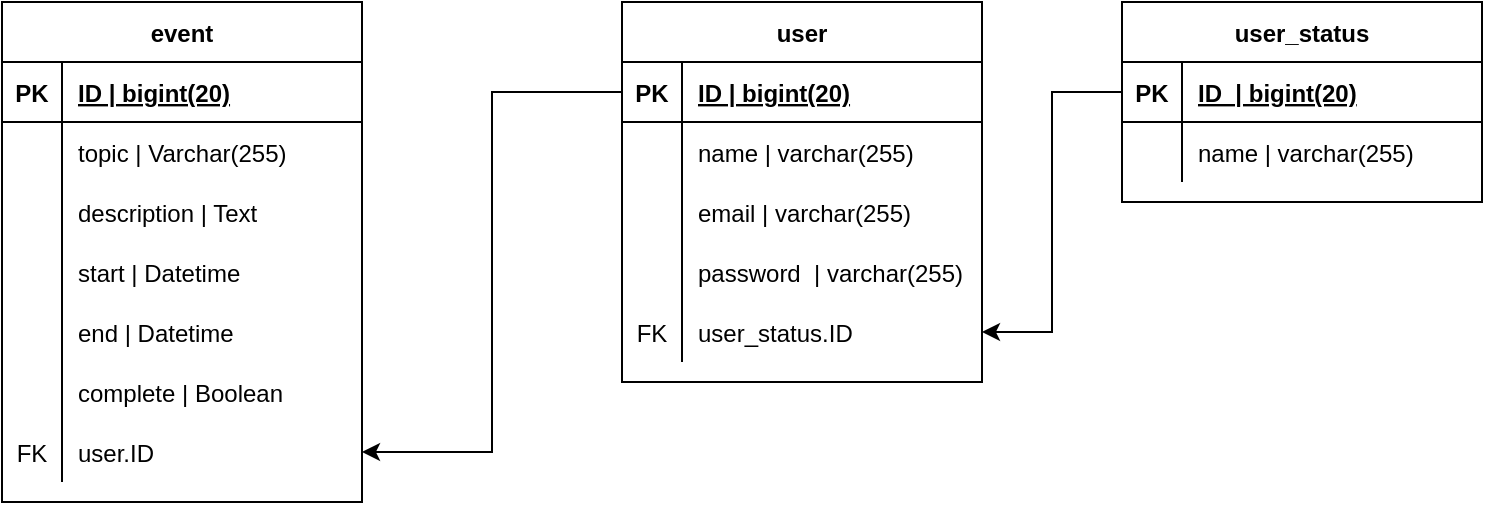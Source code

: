 <mxfile version="15.8.7" type="github">
  <diagram id="KRZktp8JnDGQaJSv5hN2" name="Page-1">
    <mxGraphModel dx="828" dy="483" grid="1" gridSize="10" guides="1" tooltips="1" connect="1" arrows="1" fold="1" page="1" pageScale="1" pageWidth="1654" pageHeight="1169" math="0" shadow="0">
      <root>
        <mxCell id="0" />
        <mxCell id="1" parent="0" />
        <mxCell id="GNFeMY1xJ4hEpTwlUvuc-1" value="event" style="shape=table;startSize=30;container=1;collapsible=1;childLayout=tableLayout;fixedRows=1;rowLines=0;fontStyle=1;align=center;resizeLast=1;" parent="1" vertex="1">
          <mxGeometry x="440" y="100" width="180" height="250" as="geometry" />
        </mxCell>
        <mxCell id="GNFeMY1xJ4hEpTwlUvuc-2" value="" style="shape=partialRectangle;collapsible=0;dropTarget=0;pointerEvents=0;fillColor=none;top=0;left=0;bottom=1;right=0;points=[[0,0.5],[1,0.5]];portConstraint=eastwest;" parent="GNFeMY1xJ4hEpTwlUvuc-1" vertex="1">
          <mxGeometry y="30" width="180" height="30" as="geometry" />
        </mxCell>
        <mxCell id="GNFeMY1xJ4hEpTwlUvuc-3" value="PK" style="shape=partialRectangle;connectable=0;fillColor=none;top=0;left=0;bottom=0;right=0;fontStyle=1;overflow=hidden;" parent="GNFeMY1xJ4hEpTwlUvuc-2" vertex="1">
          <mxGeometry width="30" height="30" as="geometry">
            <mxRectangle width="30" height="30" as="alternateBounds" />
          </mxGeometry>
        </mxCell>
        <mxCell id="GNFeMY1xJ4hEpTwlUvuc-4" value="ID | bigint(20)" style="shape=partialRectangle;connectable=0;fillColor=none;top=0;left=0;bottom=0;right=0;align=left;spacingLeft=6;fontStyle=5;overflow=hidden;" parent="GNFeMY1xJ4hEpTwlUvuc-2" vertex="1">
          <mxGeometry x="30" width="150" height="30" as="geometry">
            <mxRectangle width="150" height="30" as="alternateBounds" />
          </mxGeometry>
        </mxCell>
        <mxCell id="GNFeMY1xJ4hEpTwlUvuc-8" value="" style="shape=partialRectangle;collapsible=0;dropTarget=0;pointerEvents=0;fillColor=none;top=0;left=0;bottom=0;right=0;points=[[0,0.5],[1,0.5]];portConstraint=eastwest;" parent="GNFeMY1xJ4hEpTwlUvuc-1" vertex="1">
          <mxGeometry y="60" width="180" height="30" as="geometry" />
        </mxCell>
        <mxCell id="GNFeMY1xJ4hEpTwlUvuc-9" value="" style="shape=partialRectangle;connectable=0;fillColor=none;top=0;left=0;bottom=0;right=0;editable=1;overflow=hidden;" parent="GNFeMY1xJ4hEpTwlUvuc-8" vertex="1">
          <mxGeometry width="30" height="30" as="geometry">
            <mxRectangle width="30" height="30" as="alternateBounds" />
          </mxGeometry>
        </mxCell>
        <mxCell id="GNFeMY1xJ4hEpTwlUvuc-10" value="topic | Varchar(255)" style="shape=partialRectangle;connectable=0;fillColor=none;top=0;left=0;bottom=0;right=0;align=left;spacingLeft=6;overflow=hidden;" parent="GNFeMY1xJ4hEpTwlUvuc-8" vertex="1">
          <mxGeometry x="30" width="150" height="30" as="geometry">
            <mxRectangle width="150" height="30" as="alternateBounds" />
          </mxGeometry>
        </mxCell>
        <mxCell id="68Wq_IcycO9t452cmRCK-23" value="" style="shape=partialRectangle;collapsible=0;dropTarget=0;pointerEvents=0;fillColor=none;top=0;left=0;bottom=0;right=0;points=[[0,0.5],[1,0.5]];portConstraint=eastwest;" parent="GNFeMY1xJ4hEpTwlUvuc-1" vertex="1">
          <mxGeometry y="90" width="180" height="30" as="geometry" />
        </mxCell>
        <mxCell id="68Wq_IcycO9t452cmRCK-24" value="" style="shape=partialRectangle;connectable=0;fillColor=none;top=0;left=0;bottom=0;right=0;editable=1;overflow=hidden;" parent="68Wq_IcycO9t452cmRCK-23" vertex="1">
          <mxGeometry width="30" height="30" as="geometry">
            <mxRectangle width="30" height="30" as="alternateBounds" />
          </mxGeometry>
        </mxCell>
        <mxCell id="68Wq_IcycO9t452cmRCK-25" value="description | Text" style="shape=partialRectangle;connectable=0;fillColor=none;top=0;left=0;bottom=0;right=0;align=left;spacingLeft=6;overflow=hidden;" parent="68Wq_IcycO9t452cmRCK-23" vertex="1">
          <mxGeometry x="30" width="150" height="30" as="geometry">
            <mxRectangle width="150" height="30" as="alternateBounds" />
          </mxGeometry>
        </mxCell>
        <mxCell id="GNFeMY1xJ4hEpTwlUvuc-11" value="" style="shape=partialRectangle;collapsible=0;dropTarget=0;pointerEvents=0;fillColor=none;top=0;left=0;bottom=0;right=0;points=[[0,0.5],[1,0.5]];portConstraint=eastwest;" parent="GNFeMY1xJ4hEpTwlUvuc-1" vertex="1">
          <mxGeometry y="120" width="180" height="30" as="geometry" />
        </mxCell>
        <mxCell id="GNFeMY1xJ4hEpTwlUvuc-12" value="" style="shape=partialRectangle;connectable=0;fillColor=none;top=0;left=0;bottom=0;right=0;editable=1;overflow=hidden;" parent="GNFeMY1xJ4hEpTwlUvuc-11" vertex="1">
          <mxGeometry width="30" height="30" as="geometry">
            <mxRectangle width="30" height="30" as="alternateBounds" />
          </mxGeometry>
        </mxCell>
        <mxCell id="GNFeMY1xJ4hEpTwlUvuc-13" value="start | Datetime" style="shape=partialRectangle;connectable=0;fillColor=none;top=0;left=0;bottom=0;right=0;align=left;spacingLeft=6;overflow=hidden;" parent="GNFeMY1xJ4hEpTwlUvuc-11" vertex="1">
          <mxGeometry x="30" width="150" height="30" as="geometry">
            <mxRectangle width="150" height="30" as="alternateBounds" />
          </mxGeometry>
        </mxCell>
        <mxCell id="GNFeMY1xJ4hEpTwlUvuc-14" value="" style="shape=partialRectangle;collapsible=0;dropTarget=0;pointerEvents=0;fillColor=none;top=0;left=0;bottom=0;right=0;points=[[0,0.5],[1,0.5]];portConstraint=eastwest;" parent="GNFeMY1xJ4hEpTwlUvuc-1" vertex="1">
          <mxGeometry y="150" width="180" height="30" as="geometry" />
        </mxCell>
        <mxCell id="GNFeMY1xJ4hEpTwlUvuc-15" value="" style="shape=partialRectangle;connectable=0;fillColor=none;top=0;left=0;bottom=0;right=0;editable=1;overflow=hidden;" parent="GNFeMY1xJ4hEpTwlUvuc-14" vertex="1">
          <mxGeometry width="30" height="30" as="geometry">
            <mxRectangle width="30" height="30" as="alternateBounds" />
          </mxGeometry>
        </mxCell>
        <mxCell id="GNFeMY1xJ4hEpTwlUvuc-16" value="end | Datetime" style="shape=partialRectangle;connectable=0;fillColor=none;top=0;left=0;bottom=0;right=0;align=left;spacingLeft=6;overflow=hidden;" parent="GNFeMY1xJ4hEpTwlUvuc-14" vertex="1">
          <mxGeometry x="30" width="150" height="30" as="geometry">
            <mxRectangle width="150" height="30" as="alternateBounds" />
          </mxGeometry>
        </mxCell>
        <mxCell id="GNFeMY1xJ4hEpTwlUvuc-20" value="" style="shape=partialRectangle;collapsible=0;dropTarget=0;pointerEvents=0;fillColor=none;top=0;left=0;bottom=0;right=0;points=[[0,0.5],[1,0.5]];portConstraint=eastwest;" parent="GNFeMY1xJ4hEpTwlUvuc-1" vertex="1">
          <mxGeometry y="180" width="180" height="30" as="geometry" />
        </mxCell>
        <mxCell id="GNFeMY1xJ4hEpTwlUvuc-21" value="" style="shape=partialRectangle;connectable=0;fillColor=none;top=0;left=0;bottom=0;right=0;editable=1;overflow=hidden;" parent="GNFeMY1xJ4hEpTwlUvuc-20" vertex="1">
          <mxGeometry width="30" height="30" as="geometry">
            <mxRectangle width="30" height="30" as="alternateBounds" />
          </mxGeometry>
        </mxCell>
        <mxCell id="GNFeMY1xJ4hEpTwlUvuc-22" value="complete | Boolean" style="shape=partialRectangle;connectable=0;fillColor=none;top=0;left=0;bottom=0;right=0;align=left;spacingLeft=6;overflow=hidden;" parent="GNFeMY1xJ4hEpTwlUvuc-20" vertex="1">
          <mxGeometry x="30" width="150" height="30" as="geometry">
            <mxRectangle width="150" height="30" as="alternateBounds" />
          </mxGeometry>
        </mxCell>
        <mxCell id="GNFeMY1xJ4hEpTwlUvuc-23" value="" style="shape=partialRectangle;collapsible=0;dropTarget=0;pointerEvents=0;fillColor=none;top=0;left=0;bottom=0;right=0;points=[[0,0.5],[1,0.5]];portConstraint=eastwest;" parent="GNFeMY1xJ4hEpTwlUvuc-1" vertex="1">
          <mxGeometry y="210" width="180" height="30" as="geometry" />
        </mxCell>
        <mxCell id="GNFeMY1xJ4hEpTwlUvuc-24" value="FK" style="shape=partialRectangle;connectable=0;fillColor=none;top=0;left=0;bottom=0;right=0;editable=1;overflow=hidden;" parent="GNFeMY1xJ4hEpTwlUvuc-23" vertex="1">
          <mxGeometry width="30" height="30" as="geometry">
            <mxRectangle width="30" height="30" as="alternateBounds" />
          </mxGeometry>
        </mxCell>
        <mxCell id="GNFeMY1xJ4hEpTwlUvuc-25" value="user.ID" style="shape=partialRectangle;connectable=0;fillColor=none;top=0;left=0;bottom=0;right=0;align=left;spacingLeft=6;overflow=hidden;" parent="GNFeMY1xJ4hEpTwlUvuc-23" vertex="1">
          <mxGeometry x="30" width="150" height="30" as="geometry">
            <mxRectangle width="150" height="30" as="alternateBounds" />
          </mxGeometry>
        </mxCell>
        <mxCell id="GNFeMY1xJ4hEpTwlUvuc-26" value="user" style="shape=table;startSize=30;container=1;collapsible=1;childLayout=tableLayout;fixedRows=1;rowLines=0;fontStyle=1;align=center;resizeLast=1;" parent="1" vertex="1">
          <mxGeometry x="750" y="100" width="180" height="190" as="geometry" />
        </mxCell>
        <mxCell id="GNFeMY1xJ4hEpTwlUvuc-27" value="" style="shape=partialRectangle;collapsible=0;dropTarget=0;pointerEvents=0;fillColor=none;top=0;left=0;bottom=1;right=0;points=[[0,0.5],[1,0.5]];portConstraint=eastwest;" parent="GNFeMY1xJ4hEpTwlUvuc-26" vertex="1">
          <mxGeometry y="30" width="180" height="30" as="geometry" />
        </mxCell>
        <mxCell id="GNFeMY1xJ4hEpTwlUvuc-28" value="PK" style="shape=partialRectangle;connectable=0;fillColor=none;top=0;left=0;bottom=0;right=0;fontStyle=1;overflow=hidden;" parent="GNFeMY1xJ4hEpTwlUvuc-27" vertex="1">
          <mxGeometry width="30" height="30" as="geometry">
            <mxRectangle width="30" height="30" as="alternateBounds" />
          </mxGeometry>
        </mxCell>
        <mxCell id="GNFeMY1xJ4hEpTwlUvuc-29" value="ID | bigint(20)" style="shape=partialRectangle;connectable=0;fillColor=none;top=0;left=0;bottom=0;right=0;align=left;spacingLeft=6;fontStyle=5;overflow=hidden;" parent="GNFeMY1xJ4hEpTwlUvuc-27" vertex="1">
          <mxGeometry x="30" width="150" height="30" as="geometry">
            <mxRectangle width="150" height="30" as="alternateBounds" />
          </mxGeometry>
        </mxCell>
        <mxCell id="GNFeMY1xJ4hEpTwlUvuc-30" value="" style="shape=partialRectangle;collapsible=0;dropTarget=0;pointerEvents=0;fillColor=none;top=0;left=0;bottom=0;right=0;points=[[0,0.5],[1,0.5]];portConstraint=eastwest;" parent="GNFeMY1xJ4hEpTwlUvuc-26" vertex="1">
          <mxGeometry y="60" width="180" height="30" as="geometry" />
        </mxCell>
        <mxCell id="GNFeMY1xJ4hEpTwlUvuc-31" value="" style="shape=partialRectangle;connectable=0;fillColor=none;top=0;left=0;bottom=0;right=0;editable=1;overflow=hidden;" parent="GNFeMY1xJ4hEpTwlUvuc-30" vertex="1">
          <mxGeometry width="30" height="30" as="geometry">
            <mxRectangle width="30" height="30" as="alternateBounds" />
          </mxGeometry>
        </mxCell>
        <mxCell id="GNFeMY1xJ4hEpTwlUvuc-32" value="name | varchar(255)" style="shape=partialRectangle;connectable=0;fillColor=none;top=0;left=0;bottom=0;right=0;align=left;spacingLeft=6;overflow=hidden;" parent="GNFeMY1xJ4hEpTwlUvuc-30" vertex="1">
          <mxGeometry x="30" width="150" height="30" as="geometry">
            <mxRectangle width="150" height="30" as="alternateBounds" />
          </mxGeometry>
        </mxCell>
        <mxCell id="GNFeMY1xJ4hEpTwlUvuc-36" value="" style="shape=partialRectangle;collapsible=0;dropTarget=0;pointerEvents=0;fillColor=none;top=0;left=0;bottom=0;right=0;points=[[0,0.5],[1,0.5]];portConstraint=eastwest;" parent="GNFeMY1xJ4hEpTwlUvuc-26" vertex="1">
          <mxGeometry y="90" width="180" height="30" as="geometry" />
        </mxCell>
        <mxCell id="GNFeMY1xJ4hEpTwlUvuc-37" value="" style="shape=partialRectangle;connectable=0;fillColor=none;top=0;left=0;bottom=0;right=0;editable=1;overflow=hidden;" parent="GNFeMY1xJ4hEpTwlUvuc-36" vertex="1">
          <mxGeometry width="30" height="30" as="geometry">
            <mxRectangle width="30" height="30" as="alternateBounds" />
          </mxGeometry>
        </mxCell>
        <mxCell id="GNFeMY1xJ4hEpTwlUvuc-38" value="email | varchar(255)" style="shape=partialRectangle;connectable=0;fillColor=none;top=0;left=0;bottom=0;right=0;align=left;spacingLeft=6;overflow=hidden;" parent="GNFeMY1xJ4hEpTwlUvuc-36" vertex="1">
          <mxGeometry x="30" width="150" height="30" as="geometry">
            <mxRectangle width="150" height="30" as="alternateBounds" />
          </mxGeometry>
        </mxCell>
        <mxCell id="GNFeMY1xJ4hEpTwlUvuc-39" value="" style="shape=partialRectangle;collapsible=0;dropTarget=0;pointerEvents=0;fillColor=none;top=0;left=0;bottom=0;right=0;points=[[0,0.5],[1,0.5]];portConstraint=eastwest;" parent="GNFeMY1xJ4hEpTwlUvuc-26" vertex="1">
          <mxGeometry y="120" width="180" height="30" as="geometry" />
        </mxCell>
        <mxCell id="GNFeMY1xJ4hEpTwlUvuc-40" value="" style="shape=partialRectangle;connectable=0;fillColor=none;top=0;left=0;bottom=0;right=0;editable=1;overflow=hidden;" parent="GNFeMY1xJ4hEpTwlUvuc-39" vertex="1">
          <mxGeometry width="30" height="30" as="geometry">
            <mxRectangle width="30" height="30" as="alternateBounds" />
          </mxGeometry>
        </mxCell>
        <mxCell id="GNFeMY1xJ4hEpTwlUvuc-41" value="password  | varchar(255)" style="shape=partialRectangle;connectable=0;fillColor=none;top=0;left=0;bottom=0;right=0;align=left;spacingLeft=6;overflow=hidden;" parent="GNFeMY1xJ4hEpTwlUvuc-39" vertex="1">
          <mxGeometry x="30" width="150" height="30" as="geometry">
            <mxRectangle width="150" height="30" as="alternateBounds" />
          </mxGeometry>
        </mxCell>
        <mxCell id="GNFeMY1xJ4hEpTwlUvuc-42" value="" style="shape=partialRectangle;collapsible=0;dropTarget=0;pointerEvents=0;fillColor=none;top=0;left=0;bottom=0;right=0;points=[[0,0.5],[1,0.5]];portConstraint=eastwest;" parent="GNFeMY1xJ4hEpTwlUvuc-26" vertex="1">
          <mxGeometry y="150" width="180" height="30" as="geometry" />
        </mxCell>
        <mxCell id="GNFeMY1xJ4hEpTwlUvuc-43" value="FK" style="shape=partialRectangle;connectable=0;fillColor=none;top=0;left=0;bottom=0;right=0;editable=1;overflow=hidden;" parent="GNFeMY1xJ4hEpTwlUvuc-42" vertex="1">
          <mxGeometry width="30" height="30" as="geometry">
            <mxRectangle width="30" height="30" as="alternateBounds" />
          </mxGeometry>
        </mxCell>
        <mxCell id="GNFeMY1xJ4hEpTwlUvuc-44" value="user_status.ID" style="shape=partialRectangle;connectable=0;fillColor=none;top=0;left=0;bottom=0;right=0;align=left;spacingLeft=6;overflow=hidden;" parent="GNFeMY1xJ4hEpTwlUvuc-42" vertex="1">
          <mxGeometry x="30" width="150" height="30" as="geometry">
            <mxRectangle width="150" height="30" as="alternateBounds" />
          </mxGeometry>
        </mxCell>
        <mxCell id="GNFeMY1xJ4hEpTwlUvuc-64" style="edgeStyle=orthogonalEdgeStyle;rounded=0;orthogonalLoop=1;jettySize=auto;html=1;exitX=0;exitY=0.5;exitDx=0;exitDy=0;entryX=1;entryY=0.5;entryDx=0;entryDy=0;" parent="1" source="GNFeMY1xJ4hEpTwlUvuc-27" target="GNFeMY1xJ4hEpTwlUvuc-23" edge="1">
          <mxGeometry relative="1" as="geometry" />
        </mxCell>
        <mxCell id="68Wq_IcycO9t452cmRCK-14" value="user_status" style="shape=table;startSize=30;container=1;collapsible=1;childLayout=tableLayout;fixedRows=1;rowLines=0;fontStyle=1;align=center;resizeLast=1;" parent="1" vertex="1">
          <mxGeometry x="1000" y="100" width="180" height="100" as="geometry" />
        </mxCell>
        <mxCell id="68Wq_IcycO9t452cmRCK-15" value="" style="shape=partialRectangle;collapsible=0;dropTarget=0;pointerEvents=0;fillColor=none;top=0;left=0;bottom=1;right=0;points=[[0,0.5],[1,0.5]];portConstraint=eastwest;" parent="68Wq_IcycO9t452cmRCK-14" vertex="1">
          <mxGeometry y="30" width="180" height="30" as="geometry" />
        </mxCell>
        <mxCell id="68Wq_IcycO9t452cmRCK-16" value="PK" style="shape=partialRectangle;connectable=0;fillColor=none;top=0;left=0;bottom=0;right=0;fontStyle=1;overflow=hidden;" parent="68Wq_IcycO9t452cmRCK-15" vertex="1">
          <mxGeometry width="30" height="30" as="geometry">
            <mxRectangle width="30" height="30" as="alternateBounds" />
          </mxGeometry>
        </mxCell>
        <mxCell id="68Wq_IcycO9t452cmRCK-17" value="ID  | bigint(20)" style="shape=partialRectangle;connectable=0;fillColor=none;top=0;left=0;bottom=0;right=0;align=left;spacingLeft=6;fontStyle=5;overflow=hidden;" parent="68Wq_IcycO9t452cmRCK-15" vertex="1">
          <mxGeometry x="30" width="150" height="30" as="geometry">
            <mxRectangle width="150" height="30" as="alternateBounds" />
          </mxGeometry>
        </mxCell>
        <mxCell id="68Wq_IcycO9t452cmRCK-18" value="" style="shape=partialRectangle;collapsible=0;dropTarget=0;pointerEvents=0;fillColor=none;top=0;left=0;bottom=0;right=0;points=[[0,0.5],[1,0.5]];portConstraint=eastwest;" parent="68Wq_IcycO9t452cmRCK-14" vertex="1">
          <mxGeometry y="60" width="180" height="30" as="geometry" />
        </mxCell>
        <mxCell id="68Wq_IcycO9t452cmRCK-19" value="" style="shape=partialRectangle;connectable=0;fillColor=none;top=0;left=0;bottom=0;right=0;editable=1;overflow=hidden;" parent="68Wq_IcycO9t452cmRCK-18" vertex="1">
          <mxGeometry width="30" height="30" as="geometry">
            <mxRectangle width="30" height="30" as="alternateBounds" />
          </mxGeometry>
        </mxCell>
        <mxCell id="68Wq_IcycO9t452cmRCK-20" value="name | varchar(255)" style="shape=partialRectangle;connectable=0;fillColor=none;top=0;left=0;bottom=0;right=0;align=left;spacingLeft=6;overflow=hidden;" parent="68Wq_IcycO9t452cmRCK-18" vertex="1">
          <mxGeometry x="30" width="150" height="30" as="geometry">
            <mxRectangle width="150" height="30" as="alternateBounds" />
          </mxGeometry>
        </mxCell>
        <mxCell id="68Wq_IcycO9t452cmRCK-21" style="edgeStyle=orthogonalEdgeStyle;rounded=0;orthogonalLoop=1;jettySize=auto;html=1;exitX=0;exitY=0.5;exitDx=0;exitDy=0;entryX=1;entryY=0.5;entryDx=0;entryDy=0;" parent="1" source="68Wq_IcycO9t452cmRCK-15" target="GNFeMY1xJ4hEpTwlUvuc-42" edge="1">
          <mxGeometry relative="1" as="geometry" />
        </mxCell>
      </root>
    </mxGraphModel>
  </diagram>
</mxfile>
